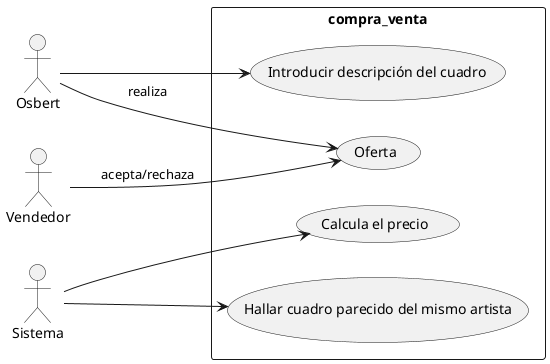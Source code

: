 @startuml

left to right direction
skinparam packageStyle rectangle

:Osbert: as usuario
:Sistema: as sistema
:Vendedor: as vendedor


rectangle compra_venta {
    (Hallar cuadro parecido del mismo artista) as (hallar)
    (Introducir descripción del cuadro) as (descripcion)
    (Calcula el precio) as (calcula)
    (Oferta) as (oferta)

    usuario --> (descripcion)
    usuario --> (oferta) : realiza
    sistema --> (hallar)
    sistema --> (calcula)
    vendedor --> (oferta) : acepta/rechaza
}
@endluml



# Descripción del sistema
# Se va a desarrollar un sistema de información que sea capaz de administrar la compra y venta de cuadros. 
# Además, se van a generar reportes que permitan mejorar la efectividad del proceso de toma de decisiones para 
# la compra de obras de arte. 
# Los informes contienen información de compra y venta de cuadros, los cuales se clasifican en obras maestras, 
# obras representativas y obras de otro tipo.
   
# Un escenario del sistema  Osbert
# Osbert desea comprar una obra maestra
# 1.       Osbert introduce la descripción del cuadro
# 2.       El sistema de información busca los registros de subastas para hallar el precio y el año de la
#            venta del cuadro más parecido pintado por el mismo artista.
# 3.       El sistema de información calcula el precio de compra máximo al sumar el 8.5 por ciento, 
#               compuesto anualmente, por cada año transcurrido desde la subasta del cuadro más parecido
# 4.       Osbert hace una oferta por debajo del precio de compra máximo, la oferta es aceptada por el vendedor.
# 5.       Osbert introduce información de la venta (nombre y dirección del vendedor, precio de compra, etc.)
#           Alternativas posibles
#               a)       El vendedor rechaza la oferta de Osbert
#               b)      No hay un cuadro parecido pintado por ese artista en el archivo de las subastas, 
#                       así que Osbert no hace una oferta por el cuadro
